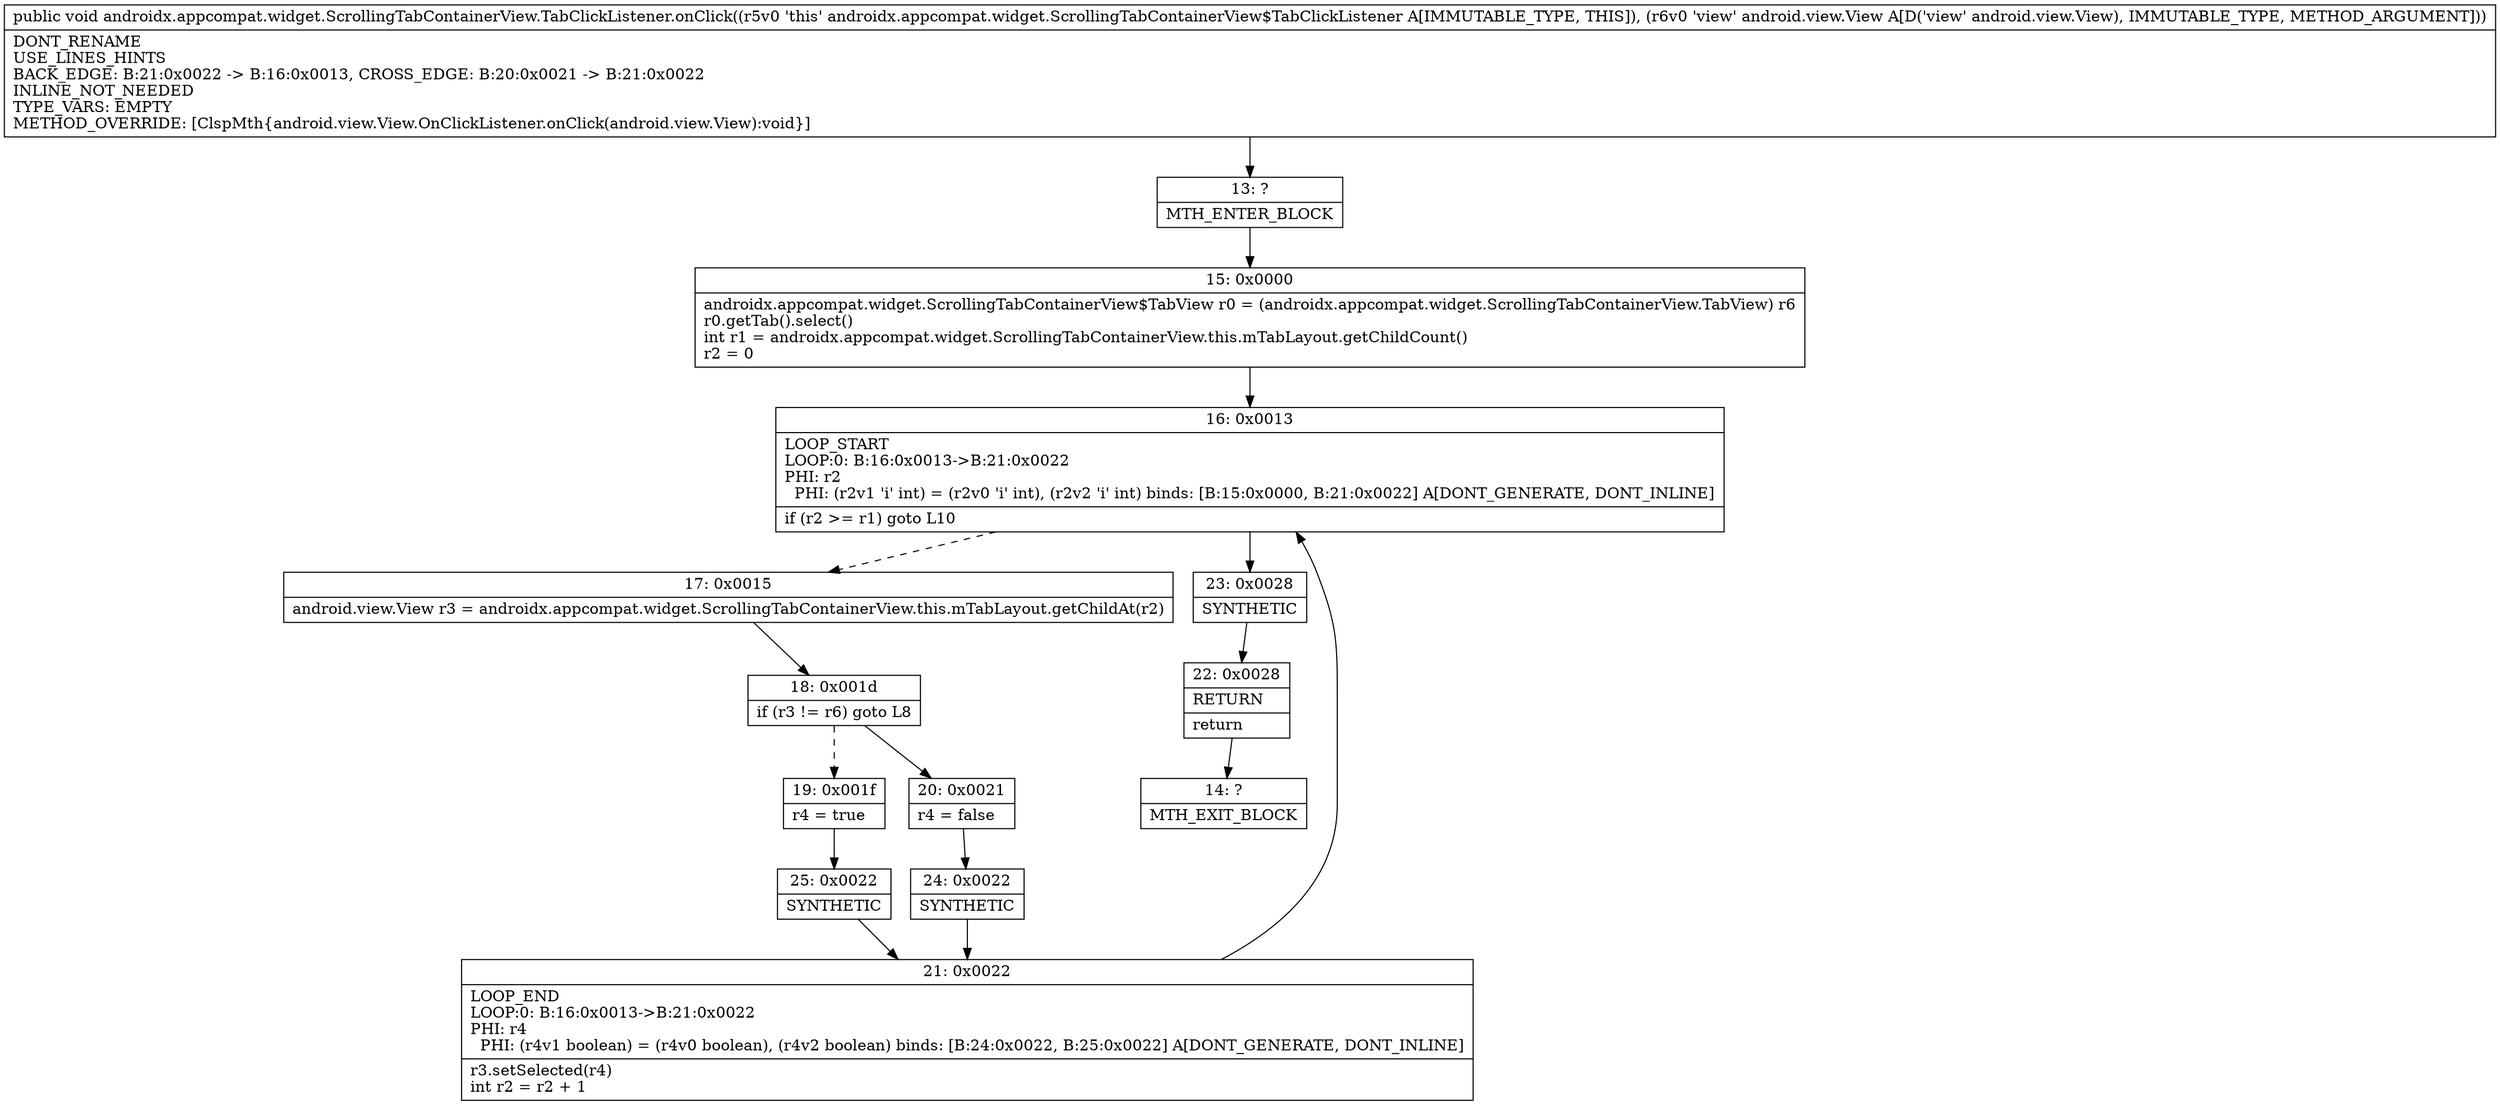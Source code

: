 digraph "CFG forandroidx.appcompat.widget.ScrollingTabContainerView.TabClickListener.onClick(Landroid\/view\/View;)V" {
Node_13 [shape=record,label="{13\:\ ?|MTH_ENTER_BLOCK\l}"];
Node_15 [shape=record,label="{15\:\ 0x0000|androidx.appcompat.widget.ScrollingTabContainerView$TabView r0 = (androidx.appcompat.widget.ScrollingTabContainerView.TabView) r6\lr0.getTab().select()\lint r1 = androidx.appcompat.widget.ScrollingTabContainerView.this.mTabLayout.getChildCount()\lr2 = 0\l}"];
Node_16 [shape=record,label="{16\:\ 0x0013|LOOP_START\lLOOP:0: B:16:0x0013\-\>B:21:0x0022\lPHI: r2 \l  PHI: (r2v1 'i' int) = (r2v0 'i' int), (r2v2 'i' int) binds: [B:15:0x0000, B:21:0x0022] A[DONT_GENERATE, DONT_INLINE]\l|if (r2 \>= r1) goto L10\l}"];
Node_17 [shape=record,label="{17\:\ 0x0015|android.view.View r3 = androidx.appcompat.widget.ScrollingTabContainerView.this.mTabLayout.getChildAt(r2)\l}"];
Node_18 [shape=record,label="{18\:\ 0x001d|if (r3 != r6) goto L8\l}"];
Node_19 [shape=record,label="{19\:\ 0x001f|r4 = true\l}"];
Node_25 [shape=record,label="{25\:\ 0x0022|SYNTHETIC\l}"];
Node_21 [shape=record,label="{21\:\ 0x0022|LOOP_END\lLOOP:0: B:16:0x0013\-\>B:21:0x0022\lPHI: r4 \l  PHI: (r4v1 boolean) = (r4v0 boolean), (r4v2 boolean) binds: [B:24:0x0022, B:25:0x0022] A[DONT_GENERATE, DONT_INLINE]\l|r3.setSelected(r4)\lint r2 = r2 + 1\l}"];
Node_20 [shape=record,label="{20\:\ 0x0021|r4 = false\l}"];
Node_24 [shape=record,label="{24\:\ 0x0022|SYNTHETIC\l}"];
Node_23 [shape=record,label="{23\:\ 0x0028|SYNTHETIC\l}"];
Node_22 [shape=record,label="{22\:\ 0x0028|RETURN\l|return\l}"];
Node_14 [shape=record,label="{14\:\ ?|MTH_EXIT_BLOCK\l}"];
MethodNode[shape=record,label="{public void androidx.appcompat.widget.ScrollingTabContainerView.TabClickListener.onClick((r5v0 'this' androidx.appcompat.widget.ScrollingTabContainerView$TabClickListener A[IMMUTABLE_TYPE, THIS]), (r6v0 'view' android.view.View A[D('view' android.view.View), IMMUTABLE_TYPE, METHOD_ARGUMENT]))  | DONT_RENAME\lUSE_LINES_HINTS\lBACK_EDGE: B:21:0x0022 \-\> B:16:0x0013, CROSS_EDGE: B:20:0x0021 \-\> B:21:0x0022\lINLINE_NOT_NEEDED\lTYPE_VARS: EMPTY\lMETHOD_OVERRIDE: [ClspMth\{android.view.View.OnClickListener.onClick(android.view.View):void\}]\l}"];
MethodNode -> Node_13;Node_13 -> Node_15;
Node_15 -> Node_16;
Node_16 -> Node_17[style=dashed];
Node_16 -> Node_23;
Node_17 -> Node_18;
Node_18 -> Node_19[style=dashed];
Node_18 -> Node_20;
Node_19 -> Node_25;
Node_25 -> Node_21;
Node_21 -> Node_16;
Node_20 -> Node_24;
Node_24 -> Node_21;
Node_23 -> Node_22;
Node_22 -> Node_14;
}


